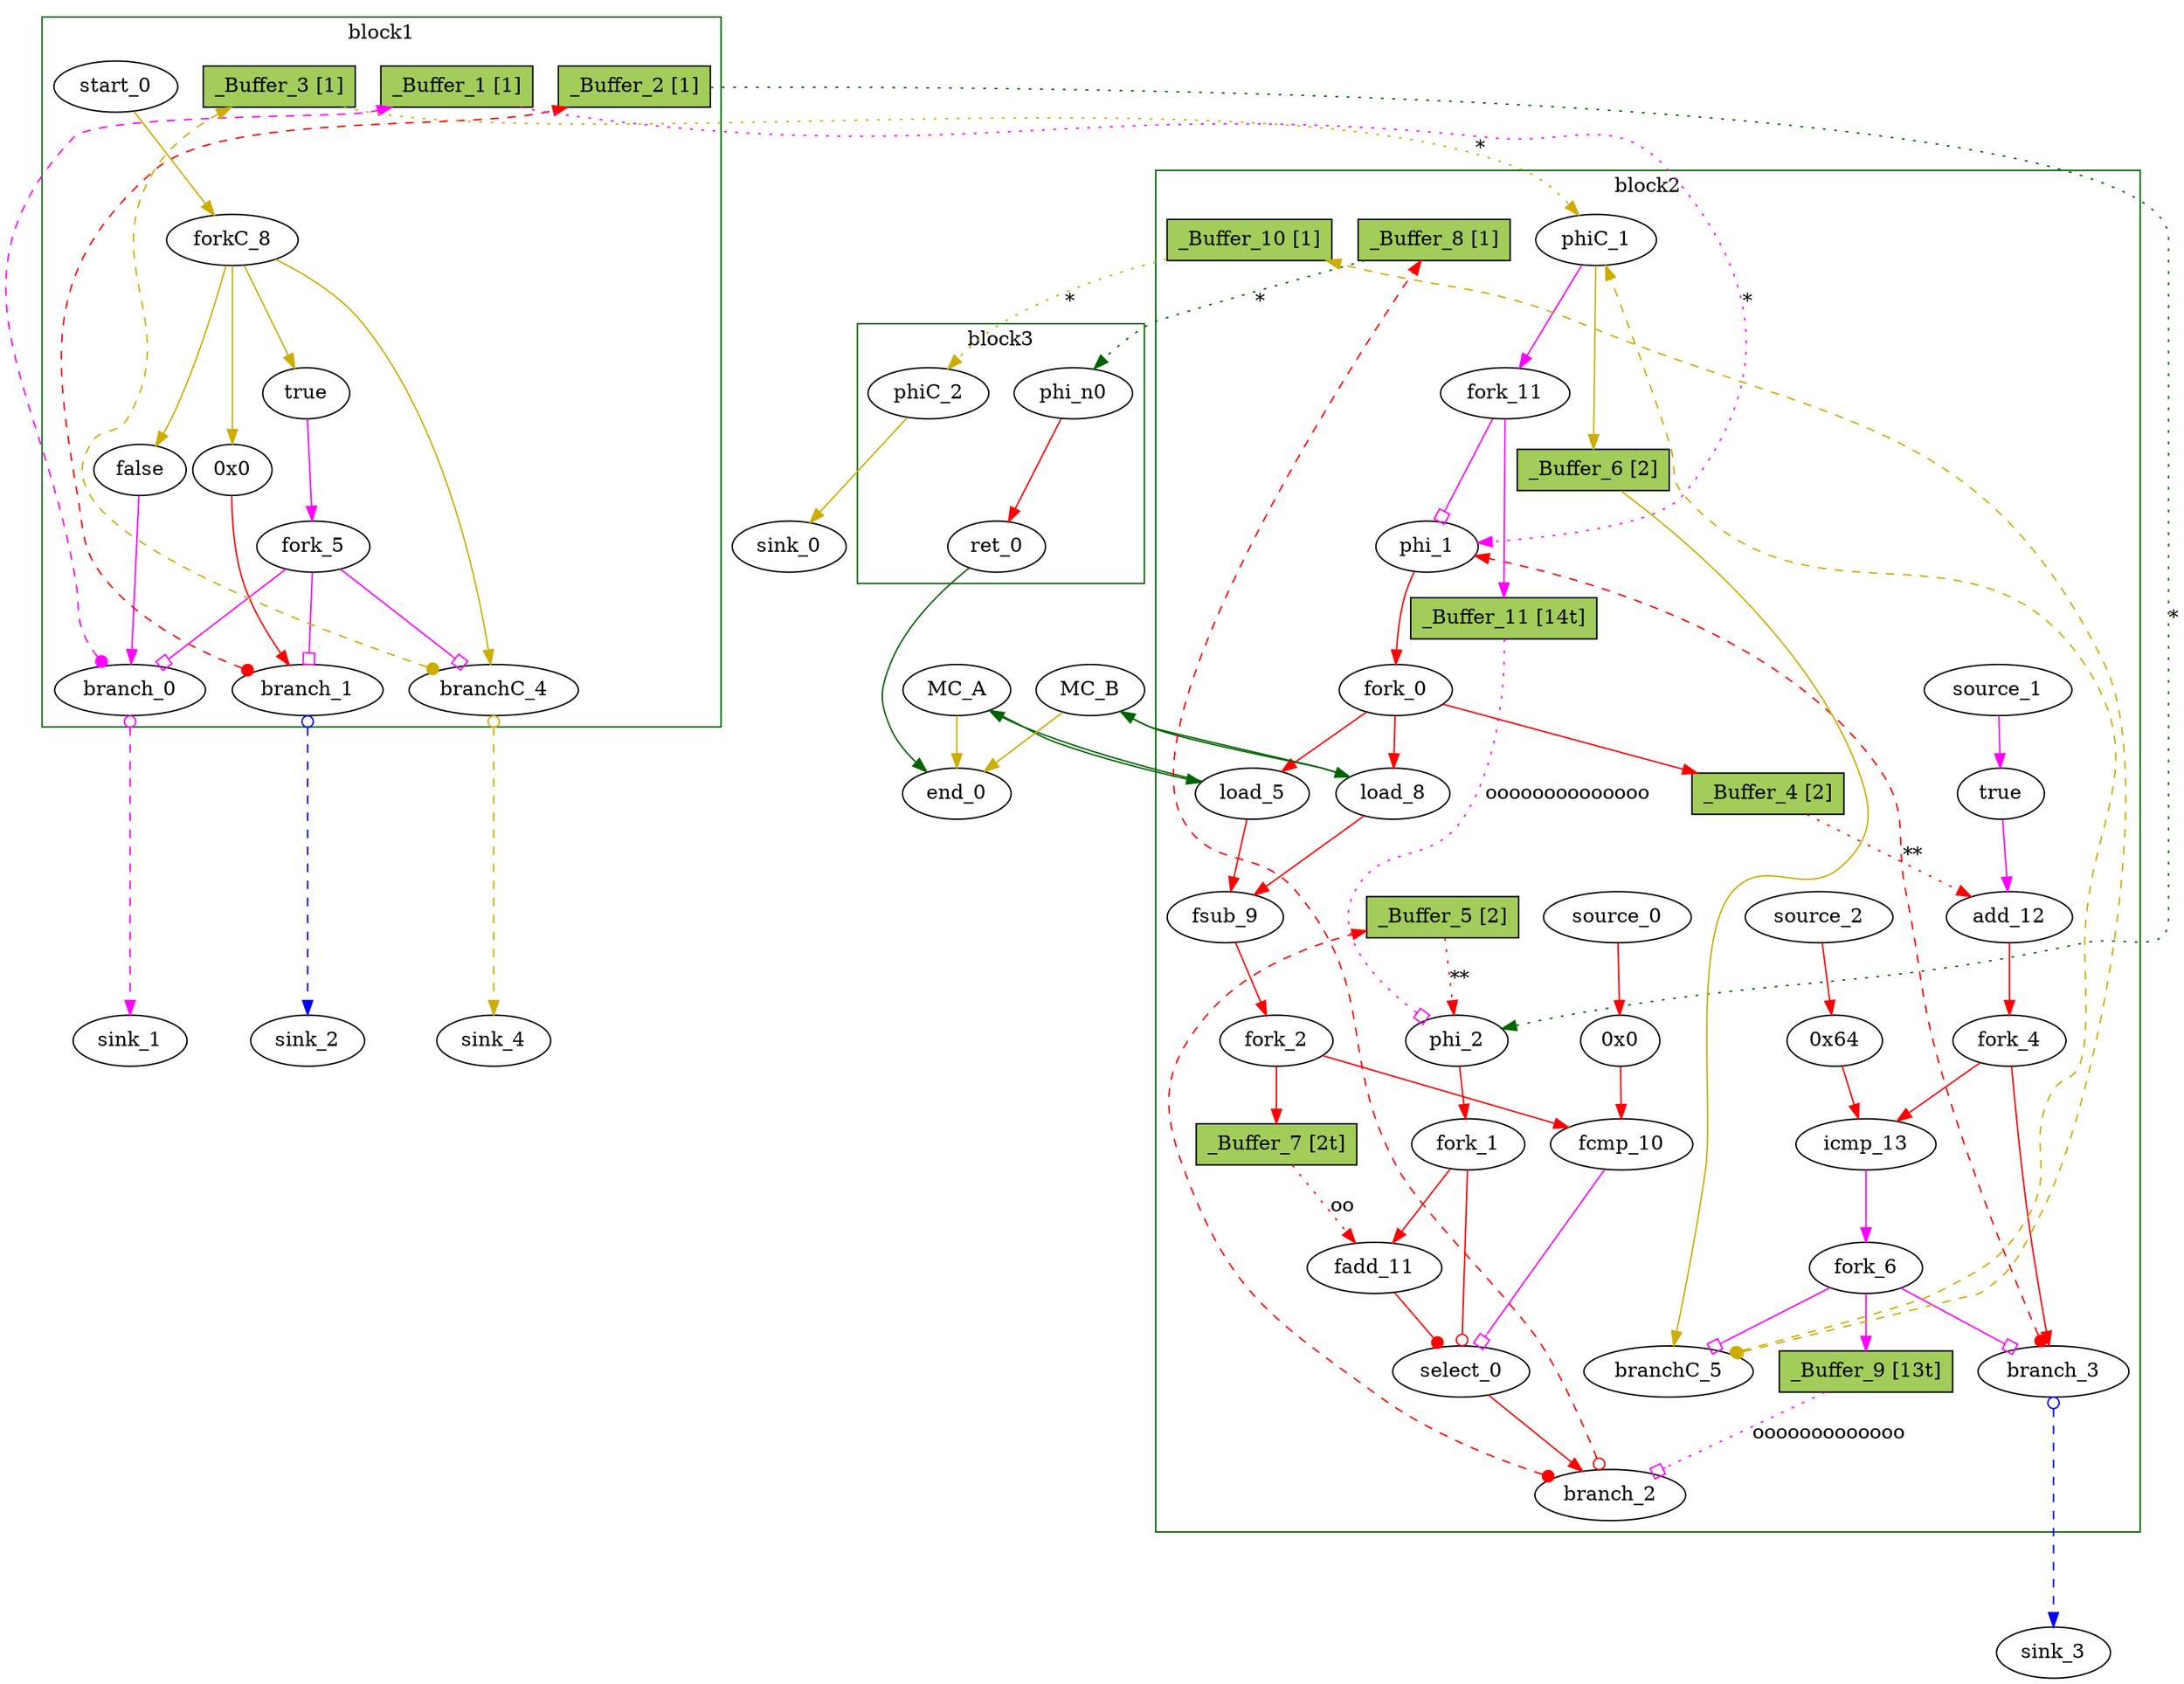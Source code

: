 // Number of blocks: 57
// Number of channels: 83
Digraph G {

  // Blocks
subgraph cluster_1 {
color = "darkgreen"
label = "block1"
  brCst_block1 [type=Constant, in="in1:1", out="out1:1", bbID = 1, value="0x1", label=true,  shape=oval];
  cst_0 [type=Constant, in="in1:1", out="out1:1", bbID = 1, value="0x0", label=false,  shape=oval];
  cst_1 [type=Constant, in="in1:32", out="out1:32", bbID = 1, value="0x0", label="0x0",  shape=oval];
  branch_0 [type=Branch, in="in1:1 in2?:1", out="out1+:1 out2-:1", bbID = 1,  shape=oval];
  branch_1 [type=Branch, in="in1:32 in2?:1", out="out1+:32 out2-:32", bbID = 1,  shape=oval];
  fork_5 [type=Fork, in="in1:1", out="out1:1 out2:1 out3:1", bbID = 1,  shape=oval];
  start_0 [type=Entry, in="in1:0", out="out1:0", bbID = 1,  shape=oval];
  forkC_8 [type=Fork, in="in1:0", out="out1:0 out2:0 out3:0 out4:0", bbID = 1,  shape=oval];
  branchC_4 [type=Branch, in="in1:0 in2?:1", out="out1+:0 out2-:0", bbID = 1,  shape=oval];
  _Buffer_3 [type=Buffer, in="in1:0", out="out1:0", bbID = 1, slots=1, transparent=false, label="_Buffer_3 [1]",  shape=box, style=filled, fillcolor=darkolivegreen3, height = 0.4];
  _Buffer_2 [type=Buffer, in="in1:32", out="out1:32", bbID = 1, slots=1, transparent=false, label="_Buffer_2 [1]",  shape=box, style=filled, fillcolor=darkolivegreen3, height = 0.4];
  _Buffer_1 [type=Buffer, in="in1:1", out="out1:1", bbID = 1, slots=1, transparent=false, label="_Buffer_1 [1]",  shape=box, style=filled, fillcolor=darkolivegreen3, height = 0.4];
}
subgraph cluster_2 {
color = "darkgreen"
label = "block2"
  _Buffer_11 [type=Buffer, in="in1:1", out="out1:1", bbID = 2, slots=14, transparent=true, label="_Buffer_11 [14t]",  shape=box, style=filled, fillcolor=darkolivegreen3, height = 0.4];
  _Buffer_10 [type=Buffer, in="in1:0", out="out1:0", bbID = 2, slots=1, transparent=false, label="_Buffer_10 [1]",  shape=box, style=filled, fillcolor=darkolivegreen3, height = 0.4];
  _Buffer_9 [type=Buffer, in="in1:1", out="out1:1", bbID = 2, slots=13, transparent=true, label="_Buffer_9 [13t]",  shape=box, style=filled, fillcolor=darkolivegreen3, height = 0.4];
  phi_1 [type=Mux, in="in1?:1 in2:7 in3:7", out="out1:7", delay=0.366, bbID = 2,  shape=oval];
  phi_2 [type=Mux, in="in1?:1 in2:32 in3:32", out="out1:32", delay=0.366, bbID = 2,  shape=oval];
  load_5 [type=Operator, in="in1:32 in2:7", out="out1:32 out2:7", op = "mc_load_op", latency=2, bbID = 2, portID = 0, offset = 0,  shape=oval];
  load_8 [type=Operator, in="in1:32 in2:7", out="out1:32 out2:7", op = "mc_load_op", latency=2, bbID = 2, portID = 0, offset = 0,  shape=oval];
  fsub_9 [type=Operator, in="in1:32 in2:32", out="out1:32", op = "fsub_op", delay=0.966, latency=10, bbID = 2,  shape=oval];
  cst_2 [type=Constant, in="in1:32", out="out1:32", bbID = 2, value="0x0", label="0x0",  shape=oval];
  fcmp_10 [type=Operator, in="in1:32 in2:32", out="out1:1", op = "fcmp_oge_op", delay=0.966, latency=2, bbID = 2,  shape=oval];
  fadd_11 [type=Operator, in="in1:32 in2:32", out="out1:32", op = "fadd_op", delay=0.966, latency=10, bbID = 2,  shape=oval];
  select_0 [type=Operator, in="in1?:1 in2+:32 in3-:32", out="out1:32", op = "select_op", bbID = 2,  shape=oval];
  cst_3 [type=Constant, in="in1:1", out="out1:1", bbID = 2, value="0x1", label=true,  shape=oval];
  add_12 [type=Operator, in="in1:7 in2:7", out="out1:7", op = "add_op", delay=1.693, bbID = 2,  shape=oval];
  cst_4 [type=Constant, in="in1:7", out="out1:7", bbID = 2, value="0x64", label="0x64",  shape=oval];
  icmp_13 [type=Operator, in="in1:7 in2:7", out="out1:1", op = "icmp_ult_op", delay=1.53, bbID = 2,  shape=oval];
  fork_0 [type=Fork, in="in1:7", out="out1:7 out2:7 out3:7", bbID = 2,  shape=oval];
  fork_1 [type=Fork, in="in1:32", out="out1:32 out2:32", bbID = 2,  shape=oval];
  fork_2 [type=Fork, in="in1:32", out="out1:32 out2:32", bbID = 2,  shape=oval];
  fork_4 [type=Fork, in="in1:7", out="out1:7 out2:7", bbID = 2,  shape=oval];
  branch_2 [type=Branch, in="in1:32 in2?:1", out="out1+:32 out2-:32", bbID = 2,  shape=oval];
  branch_3 [type=Branch, in="in1:7 in2?:1", out="out1+:7 out2-:7", bbID = 2,  shape=oval];
  fork_6 [type=Fork, in="in1:1", out="out1:1 out2:1 out3:1", bbID = 2,  shape=oval];
  phiC_1 [type=CntrlMerge, in="in1:0 in2:0", out="out1:0 out2?:1", delay=0.166, bbID = 2,  shape=oval];
  branchC_5 [type=Branch, in="in1:0 in2?:1", out="out1+:0 out2-:0", bbID = 2,  shape=oval];
  source_0 [type=Source, out="out1:32", bbID = 2,  shape=oval];
  source_1 [type=Source, out="out1:1", bbID = 2,  shape=oval];
  source_2 [type=Source, out="out1:7", bbID = 2,  shape=oval];
  fork_11 [type=Fork, in="in1:1", out="out1:1 out2:1", bbID = 2,  shape=oval];
  _Buffer_8 [type=Buffer, in="in1:32", out="out1:32", bbID = 2, slots=1, transparent=false, label="_Buffer_8 [1]",  shape=box, style=filled, fillcolor=darkolivegreen3, height = 0.4];
  _Buffer_7 [type=Buffer, in="in1:32", out="out1:32", bbID = 2, slots=2, transparent=true, label="_Buffer_7 [2t]",  shape=box, style=filled, fillcolor=darkolivegreen3, height = 0.4];
  _Buffer_6 [type=Buffer, in="in1:0", out="out1:0", bbID = 2, slots=2, transparent=false, label="_Buffer_6 [2]",  shape=box, style=filled, fillcolor=darkolivegreen3, height = 0.4];
  _Buffer_5 [type=Buffer, in="in1:32", out="out1:32", bbID = 2, slots=2, transparent=false, label="_Buffer_5 [2]",  shape=box, style=filled, fillcolor=darkolivegreen3, height = 0.4];
  _Buffer_4 [type=Buffer, in="in1:7", out="out1:7", bbID = 2, slots=2, transparent=false, label="_Buffer_4 [2]",  shape=box, style=filled, fillcolor=darkolivegreen3, height = 0.4];
}
subgraph cluster_3 {
color = "darkgreen"
label = "block3"
  ret_0 [type=Operator, in="in1:32", out="out1:32", op = "ret_op", bbID = 3,  shape=oval];
  phi_n0 [type=Merge, in="in1:32", out="out1:32", bbID = 3,  shape=oval];
  phiC_2 [type=Merge, in="in1:0", out="out1:0", delay=0.166, bbID = 3,  shape=oval];
}
  MC_A [type=MC, in="in1:7*l0a", out="out1:32*l0d out2:0*e", bbID = 0, memory = "A", bbcount = 0, ldcount = 1, stcount = 0, ];
  MC_B [type=MC, in="in1:7*l0a", out="out1:32*l0d out2:0*e", bbID = 0, memory = "B", bbcount = 0, ldcount = 1, stcount = 0, ];
  end_0 [type=Exit, in="in1:0*e in2:0*e in3:32", out="out1:32", bbID = 0,  shape=oval];
  sink_0 [type=Sink, in="in1:0", bbID = 0,  shape=oval];
  sink_1 [type=Sink, in="in1:1", bbID = 0,  shape=oval];
  sink_2 [type=Sink, in="in1:32", bbID = 0,  shape=oval];
  sink_3 [type=Sink, in="in1:7", bbID = 0,  shape=oval];
  sink_4 [type=Sink, in="in1:0", bbID = 0,  shape=oval];

  // Channels
  brCst_block1 -> fork_5 [from=out1, to=in1, arrowhead=normal, color=magenta];
  cst_0 -> branch_0 [from=out1, to=in1, arrowhead=normal, color=magenta];
  cst_1 -> branch_1 [from=out1, to=in1, arrowhead=normal, color=red];
  branch_0 -> _Buffer_1 [from=out1, to=in1, dir=both, arrowtail=dot, arrowhead=normal, color=magenta, constraint=false, style=dashed, minlen = 3];
  branch_0 -> sink_1 [from=out2, to=in1, dir=both, arrowtail=odot, arrowhead=normal, color=magenta, style=dashed, minlen = 3];
  branch_1 -> _Buffer_2 [from=out1, to=in1, dir=both, arrowtail=dot, arrowhead=normal, color=red, constraint=false, style=dashed, minlen = 3];
  branch_1 -> sink_2 [from=out2, to=in1, dir=both, arrowtail=odot, arrowhead=normal, color=blue, style=dashed, minlen = 3];
  fork_5 -> branch_0 [from=out2, to=in2, arrowhead=obox, color=magenta];
  fork_5 -> branch_1 [from=out1, to=in2, arrowhead=obox, color=magenta];
  fork_5 -> branchC_4 [from=out3, to=in2, arrowhead=obox, color=magenta];
  start_0 -> forkC_8 [from=out1, to=in1, arrowhead=normal, color=gold3];
  forkC_8 -> brCst_block1 [from=out4, to=in1, arrowhead=normal, color=gold3];
  forkC_8 -> cst_0 [from=out1, to=in1, arrowhead=normal, color=gold3];
  forkC_8 -> cst_1 [from=out2, to=in1, arrowhead=normal, color=gold3];
  forkC_8 -> branchC_4 [from=out3, to=in1, arrowhead=normal, color=gold3];
  branchC_4 -> _Buffer_3 [from=out1, to=in1, dir=both, arrowtail=dot, arrowhead=normal, color=gold3, constraint=false, style=dashed, minlen = 3];
  branchC_4 -> sink_4 [from=out2, to=in1, dir=both, arrowtail=odot, arrowhead=normal, color=gold3, style=dashed, minlen = 3];
  _Buffer_3 -> phiC_1 [from=out1, to=in1, arrowhead=normal, color=gold3, slots=1, style=dotted, label="*", transparent=false];
  _Buffer_2 -> phi_2 [from=out1, to=in2, arrowhead=normal, color=darkgreen, slots=1, style=dotted, label="*", transparent=false];
  _Buffer_1 -> phi_1 [from=out1, to=in2, arrowhead=normal, color=magenta, slots=1, style=dotted, label="*", transparent=false];
  _Buffer_11 -> phi_2 [from=out1, to=in1, arrowhead=obox, color=magenta, slots=14, style=dotted, label="oooooooooooooo", transparent=true];
  _Buffer_10 -> phiC_2 [from=out1, to=in1, arrowhead=normal, color=gold3, slots=1, style=dotted, label="*", transparent=false];
  _Buffer_9 -> branch_2 [from=out1, to=in2, arrowhead=obox, color=magenta, slots=13, style=dotted, label="ooooooooooooo", transparent=true];
  phi_1 -> fork_0 [from=out1, to=in1, arrowhead=normal, color=red];
  phi_2 -> fork_1 [from=out1, to=in1, arrowhead=normal, color=red];
  load_5 -> fsub_9 [from=out1, to=in1, arrowhead=normal, color=red];
  load_5 -> MC_A [from=out2, to=in1, arrowhead=normal, color=darkgreen];
  load_8 -> fsub_9 [from=out1, to=in2, arrowhead=normal, color=red];
  load_8 -> MC_B [from=out2, to=in1, arrowhead=normal, color=darkgreen];
  fsub_9 -> fork_2 [from=out1, to=in1, arrowhead=normal, color=red];
  cst_2 -> fcmp_10 [from=out1, to=in2, arrowhead=normal, color=red];
  fcmp_10 -> select_0 [from=out1, to=in1, arrowhead=obox, color=magenta];
  fadd_11 -> select_0 [from=out1, to=in2, arrowhead=dot, color=red];
  select_0 -> branch_2 [from=out1, to=in1, arrowhead=normal, color=red];
  cst_3 -> add_12 [from=out1, to=in2, arrowhead=normal, color=magenta];
  add_12 -> fork_4 [from=out1, to=in1, arrowhead=normal, color=red];
  cst_4 -> icmp_13 [from=out1, to=in2, arrowhead=normal, color=red];
  icmp_13 -> fork_6 [from=out1, to=in1, arrowhead=normal, color=magenta];
  fork_0 -> load_5 [from=out2, to=in2, arrowhead=normal, color=red];
  fork_0 -> load_8 [from=out3, to=in2, arrowhead=normal, color=red];
  fork_0 -> _Buffer_4 [from=out1, to=in1, arrowhead=normal, color=red];
  fork_1 -> fadd_11 [from=out1, to=in1, arrowhead=normal, color=red];
  fork_1 -> select_0 [from=out2, to=in3, arrowhead=odot, color=red];
  fork_2 -> fcmp_10 [from=out1, to=in1, arrowhead=normal, color=red];
  fork_2 -> _Buffer_7 [from=out2, to=in1, arrowhead=normal, color=red];
  fork_4 -> icmp_13 [from=out1, to=in1, arrowhead=normal, color=red];
  fork_4 -> branch_3 [from=out2, to=in1, arrowhead=normal, color=red];
  branch_2 -> _Buffer_8 [from=out2, to=in1, dir=both, arrowtail=odot, arrowhead=normal, color=red, constraint=false, style=dashed, minlen = 3];
  branch_2 -> _Buffer_5 [from=out1, to=in1, dir=both, arrowtail=dot, arrowhead=normal, color=red, constraint=false, style=dashed, minlen = 3];
  branch_3 -> phi_1 [from=out1, to=in3, dir=both, arrowtail=dot, arrowhead=normal, color=red, constraint=false, style=dashed, minlen = 3];
  branch_3 -> sink_3 [from=out2, to=in1, dir=both, arrowtail=odot, arrowhead=normal, color=blue, style=dashed, minlen = 3];
  fork_6 -> _Buffer_9 [from=out2, to=in1, arrowhead=normal, color=magenta];
  fork_6 -> branch_3 [from=out1, to=in2, arrowhead=obox, color=magenta];
  fork_6 -> branchC_5 [from=out3, to=in2, arrowhead=obox, color=magenta];
  phiC_1 -> fork_11 [from=out2, to=in1, arrowhead=normal, color=magenta];
  phiC_1 -> _Buffer_6 [from=out1, to=in1, arrowhead=normal, color=gold3];
  branchC_5 -> _Buffer_10 [from=out2, to=in1, dir=both, arrowtail=odot, arrowhead=normal, color=gold3, constraint=false, style=dashed, minlen = 3];
  branchC_5 -> phiC_1 [from=out1, to=in2, dir=both, arrowtail=dot, arrowhead=normal, color=gold3, constraint=false, style=dashed, minlen = 3];
  source_0 -> cst_2 [from=out1, to=in1, arrowhead=normal, color=red];
  source_1 -> cst_3 [from=out1, to=in1, arrowhead=normal, color=magenta];
  source_2 -> cst_4 [from=out1, to=in1, arrowhead=normal, color=red];
  fork_11 -> _Buffer_11 [from=out2, to=in1, arrowhead=normal, color=magenta];
  fork_11 -> phi_1 [from=out1, to=in1, arrowhead=obox, color=magenta];
  _Buffer_8 -> phi_n0 [from=out1, to=in1, arrowhead=normal, color=darkgreen, slots=1, style=dotted, label="*", transparent=false];
  _Buffer_7 -> fadd_11 [from=out1, to=in2, arrowhead=normal, color=red, slots=2, style=dotted, label="oo", transparent=true];
  _Buffer_5 -> phi_2 [from=out1, to=in3, arrowhead=normal, color=red, slots=2, style=dotted, label="**", transparent=false];
  _Buffer_4 -> add_12 [from=out1, to=in1, arrowhead=normal, color=red, slots=2, style=dotted, label="**", transparent=false];
  _Buffer_6 -> branchC_5 [from=out1, to=in1, arrowhead=normal, color=gold3];
  ret_0 -> end_0 [from=out1, to=in3, arrowhead=normal, color=darkgreen];
  phi_n0 -> ret_0 [from=out1, to=in1, arrowhead=normal, color=red];
  phiC_2 -> sink_0 [from=out1, to=in1, arrowhead=normal, color=gold3];
  MC_A -> load_5 [from=out1, to=in1, arrowhead=normal, color=darkgreen];
  MC_A -> end_0 [from=out2, to=in1, arrowhead=normal, color=gold3];
  MC_B -> load_8 [from=out1, to=in1, arrowhead=normal, color=darkgreen];
  MC_B -> end_0 [from=out2, to=in2, arrowhead=normal, color=gold3];
}
